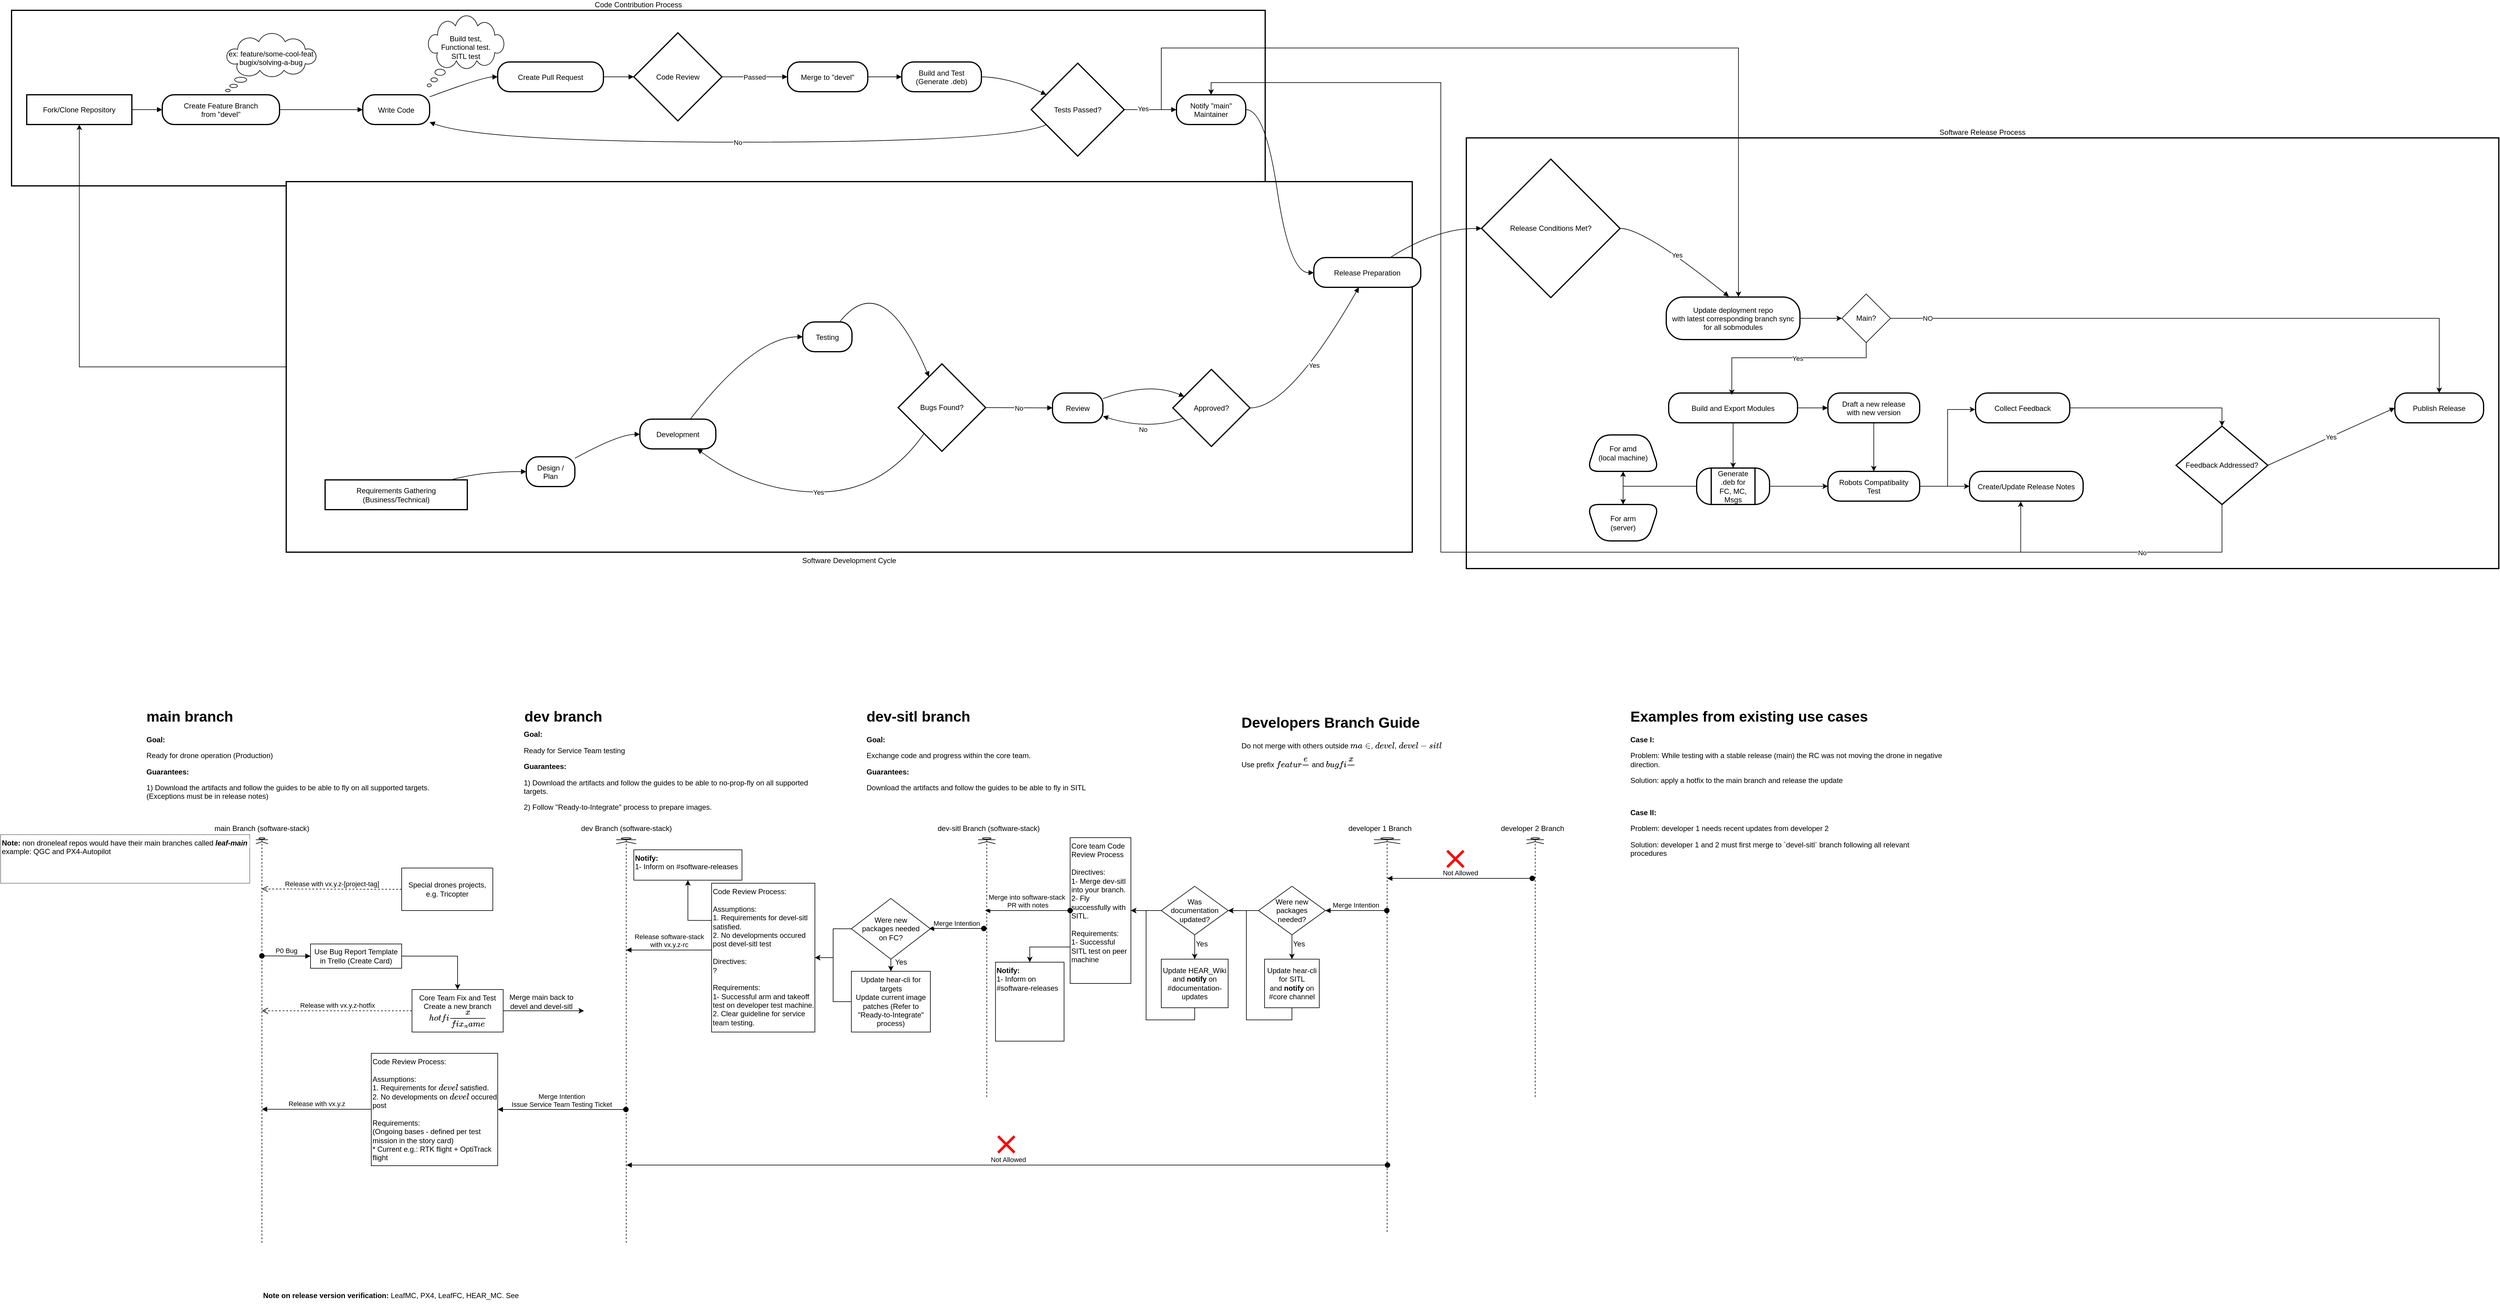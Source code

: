 <mxfile version="25.0.2">
  <diagram name="Page-1" id="acR1WmfLHcCQmbg5mVH3">
    <mxGraphModel dx="1796" dy="1705" grid="1" gridSize="10" guides="1" tooltips="1" connect="1" arrows="1" fold="1" page="1" pageScale="1" pageWidth="850" pageHeight="1100" math="0" shadow="0">
      <root>
        <mxCell id="0" />
        <mxCell id="1" parent="0" />
        <mxCell id="2" value="Software Release Process" style="whiteSpace=wrap;strokeWidth=2;labelPosition=center;verticalLabelPosition=top;align=center;verticalAlign=bottom;" parent="1" vertex="1">
          <mxGeometry x="2402" y="218" width="1699" height="709" as="geometry" />
        </mxCell>
        <mxCell id="3" value="Code Contribution Process" style="whiteSpace=wrap;strokeWidth=2;labelPosition=center;verticalLabelPosition=top;align=center;verticalAlign=bottom;" parent="1" vertex="1">
          <mxGeometry x="8" y="8" width="2063" height="289" as="geometry" />
        </mxCell>
        <mxCell id="6xC_1-eXzZIWzVH8nCW7-71" style="edgeStyle=orthogonalEdgeStyle;rounded=0;orthogonalLoop=1;jettySize=auto;html=1;" parent="1" source="4" target="13" edge="1">
          <mxGeometry relative="1" as="geometry" />
        </mxCell>
        <mxCell id="4" value="Software Development Cycle" style="whiteSpace=wrap;strokeWidth=2;labelPosition=center;verticalLabelPosition=bottom;align=center;verticalAlign=top;" parent="1" vertex="1">
          <mxGeometry x="460" y="290" width="1853" height="610" as="geometry" />
        </mxCell>
        <mxCell id="5" value="Requirements Gathering &#xa;(Business/Technical)" style="whiteSpace=wrap;strokeWidth=2;" parent="1" vertex="1">
          <mxGeometry x="524" y="781" width="234" height="49" as="geometry" />
        </mxCell>
        <mxCell id="6" value="Design /&#xa;Plan" style="rounded=1;arcSize=40;strokeWidth=2" parent="1" vertex="1">
          <mxGeometry x="855" y="743" width="80" height="49" as="geometry" />
        </mxCell>
        <mxCell id="7" value="Development" style="rounded=1;arcSize=40;strokeWidth=2" parent="1" vertex="1">
          <mxGeometry x="1042" y="681" width="125" height="49" as="geometry" />
        </mxCell>
        <mxCell id="8" value="Testing" style="rounded=1;arcSize=40;strokeWidth=2" parent="1" vertex="1">
          <mxGeometry x="1310" y="521" width="81" height="49" as="geometry" />
        </mxCell>
        <mxCell id="9" value="Bugs Found?" style="rhombus;strokeWidth=2;whiteSpace=wrap;" parent="1" vertex="1">
          <mxGeometry x="1467" y="590" width="144" height="144" as="geometry" />
        </mxCell>
        <mxCell id="10" value="Review" style="rounded=1;arcSize=40;strokeWidth=2" parent="1" vertex="1">
          <mxGeometry x="1721" y="638" width="83" height="49" as="geometry" />
        </mxCell>
        <mxCell id="11" value="Approved?" style="rhombus;strokeWidth=2;whiteSpace=wrap;" parent="1" vertex="1">
          <mxGeometry x="1919" y="599" width="127" height="127" as="geometry" />
        </mxCell>
        <mxCell id="12" value="Release Preparation" style="rounded=1;arcSize=40;strokeWidth=2" parent="1" vertex="1">
          <mxGeometry x="2151" y="415" width="176" height="49" as="geometry" />
        </mxCell>
        <mxCell id="13" value="Fork/Clone Repository" style="whiteSpace=wrap;strokeWidth=2;" parent="1" vertex="1">
          <mxGeometry x="33" y="147" width="173" height="49" as="geometry" />
        </mxCell>
        <mxCell id="14" value="Create Feature Branch&#xa;from &quot;devel&quot;" style="rounded=1;arcSize=40;strokeWidth=2" parent="1" vertex="1">
          <mxGeometry x="256" y="147" width="193" height="49" as="geometry" />
        </mxCell>
        <mxCell id="15" value="Write Code" style="rounded=1;arcSize=40;strokeWidth=2" parent="1" vertex="1">
          <mxGeometry x="586" y="147" width="110" height="49" as="geometry" />
        </mxCell>
        <mxCell id="16" value="Create Pull Request" style="rounded=1;arcSize=40;strokeWidth=2" parent="1" vertex="1">
          <mxGeometry x="808" y="93" width="174" height="49" as="geometry" />
        </mxCell>
        <mxCell id="17" value="Code Review" style="rhombus;strokeWidth=2;whiteSpace=wrap;" parent="1" vertex="1">
          <mxGeometry x="1032" y="45" width="145" height="145" as="geometry" />
        </mxCell>
        <mxCell id="18" value="Merge to &quot;devel&quot;" style="rounded=1;arcSize=40;strokeWidth=2" parent="1" vertex="1">
          <mxGeometry x="1285" y="93" width="132" height="49" as="geometry" />
        </mxCell>
        <mxCell id="19" value="Build and Test&#xa;(Generate .deb)" style="rounded=1;arcSize=40;strokeWidth=2" parent="1" vertex="1">
          <mxGeometry x="1473" y="93" width="131" height="49" as="geometry" />
        </mxCell>
        <mxCell id="20" value="Tests Passed?" style="rhombus;strokeWidth=2;whiteSpace=wrap;" parent="1" vertex="1">
          <mxGeometry x="1686" y="95" width="153" height="153" as="geometry" />
        </mxCell>
        <mxCell id="21" value="Notify &quot;main&quot;&#xa;Maintainer" style="rounded=1;arcSize=40;strokeWidth=2" parent="1" vertex="1">
          <mxGeometry x="1925" y="147" width="114" height="49" as="geometry" />
        </mxCell>
        <mxCell id="22" value="Release Conditions Met?" style="rhombus;strokeWidth=2;whiteSpace=wrap;" parent="1" vertex="1">
          <mxGeometry x="2427" y="253" width="228" height="228" as="geometry" />
        </mxCell>
        <mxCell id="6xC_1-eXzZIWzVH8nCW7-74" value="" style="edgeStyle=orthogonalEdgeStyle;rounded=0;orthogonalLoop=1;jettySize=auto;html=1;" parent="1" source="23" target="6xC_1-eXzZIWzVH8nCW7-73" edge="1">
          <mxGeometry relative="1" as="geometry" />
        </mxCell>
        <mxCell id="23" value="Build and Export Modules" style="rounded=1;arcSize=40;strokeWidth=2" parent="1" vertex="1">
          <mxGeometry x="2735" y="638" width="212" height="49" as="geometry" />
        </mxCell>
        <mxCell id="HBGhVWQaQl0VbPI2pzWm-71" style="edgeStyle=orthogonalEdgeStyle;rounded=0;orthogonalLoop=1;jettySize=auto;html=1;" parent="1" source="24" target="HBGhVWQaQl0VbPI2pzWm-70" edge="1">
          <mxGeometry relative="1" as="geometry" />
        </mxCell>
        <mxCell id="24" value="Draft a new release&#xa;with new version" style="rounded=1;arcSize=40;strokeWidth=2" parent="1" vertex="1">
          <mxGeometry x="2997" y="638" width="151" height="49" as="geometry" />
        </mxCell>
        <mxCell id="25" value="Create/Update Release Notes" style="rounded=1;arcSize=40;strokeWidth=2" parent="1" vertex="1">
          <mxGeometry x="3230" y="767" width="187" height="49" as="geometry" />
        </mxCell>
        <mxCell id="HBGhVWQaQl0VbPI2pzWm-75" style="edgeStyle=orthogonalEdgeStyle;rounded=0;orthogonalLoop=1;jettySize=auto;html=1;entryX=0.5;entryY=0;entryDx=0;entryDy=0;" parent="1" source="26" target="27" edge="1">
          <mxGeometry relative="1" as="geometry" />
        </mxCell>
        <mxCell id="26" value="Collect Feedback" style="rounded=1;arcSize=40;strokeWidth=2" parent="1" vertex="1">
          <mxGeometry x="3240" y="638" width="155" height="49" as="geometry" />
        </mxCell>
        <mxCell id="HBGhVWQaQl0VbPI2pzWm-78" style="edgeStyle=orthogonalEdgeStyle;rounded=0;orthogonalLoop=1;jettySize=auto;html=1;entryX=0.5;entryY=0;entryDx=0;entryDy=0;" parent="1" source="27" target="21" edge="1">
          <mxGeometry relative="1" as="geometry">
            <Array as="points">
              <mxPoint x="3646" y="900" />
              <mxPoint x="2360" y="900" />
              <mxPoint x="2360" y="127" />
              <mxPoint x="1982" y="127" />
            </Array>
          </mxGeometry>
        </mxCell>
        <mxCell id="27" value="Feedback Addressed?" style="rhombus;strokeWidth=2;whiteSpace=wrap;" parent="1" vertex="1">
          <mxGeometry x="3570" y="692.5" width="151" height="129" as="geometry" />
        </mxCell>
        <mxCell id="28" value="Publish Release" style="rounded=1;arcSize=40;strokeWidth=2" parent="1" vertex="1">
          <mxGeometry x="3930" y="638" width="146" height="49" as="geometry" />
        </mxCell>
        <mxCell id="29" value="" style="curved=1;startArrow=none;endArrow=block;exitX=0.89;exitY=-0.01;entryX=0;entryY=0.5;" parent="1" source="5" target="6" edge="1">
          <mxGeometry relative="1" as="geometry">
            <Array as="points">
              <mxPoint x="783" y="767" />
            </Array>
          </mxGeometry>
        </mxCell>
        <mxCell id="30" value="" style="curved=1;startArrow=none;endArrow=block;exitX=1;exitY=0.05;entryX=0;entryY=0.51;" parent="1" source="6" target="7" edge="1">
          <mxGeometry relative="1" as="geometry">
            <Array as="points">
              <mxPoint x="1007" y="706" />
            </Array>
          </mxGeometry>
        </mxCell>
        <mxCell id="31" value="" style="curved=1;startArrow=none;endArrow=block;exitX=0.66;exitY=0.01;entryX=0;entryY=0.5;" parent="1" source="7" target="8" edge="1">
          <mxGeometry relative="1" as="geometry">
            <Array as="points">
              <mxPoint x="1231" y="545" />
            </Array>
          </mxGeometry>
        </mxCell>
        <mxCell id="32" value="" style="curved=1;startArrow=none;endArrow=block;exitX=0.75;exitY=0;entryX=0.29;entryY=0;" parent="1" source="8" target="9" edge="1">
          <mxGeometry relative="1" as="geometry">
            <Array as="points">
              <mxPoint x="1442" y="431" />
            </Array>
          </mxGeometry>
        </mxCell>
        <mxCell id="33" value="Yes" style="curved=1;startArrow=none;endArrow=block;exitX=0.15;exitY=1.01;entryX=0.76;entryY=1.01;" parent="1" source="9" target="7" edge="1">
          <mxGeometry relative="1" as="geometry">
            <Array as="points">
              <mxPoint x="1442" y="801" />
              <mxPoint x="1231" y="801" />
            </Array>
          </mxGeometry>
        </mxCell>
        <mxCell id="34" value="No" style="curved=1;startArrow=none;endArrow=block;exitX=1;exitY=0.5;entryX=0;entryY=0.5;" parent="1" source="9" target="10" edge="1">
          <mxGeometry relative="1" as="geometry">
            <Array as="points" />
          </mxGeometry>
        </mxCell>
        <mxCell id="35" value="" style="curved=1;startArrow=none;endArrow=block;exitX=1;exitY=0.19;entryX=0;entryY=0.29;" parent="1" source="10" target="11" edge="1">
          <mxGeometry relative="1" as="geometry">
            <Array as="points">
              <mxPoint x="1879" y="619" />
            </Array>
          </mxGeometry>
        </mxCell>
        <mxCell id="36" value="Yes" style="curved=1;startArrow=none;endArrow=block;exitX=1;exitY=0.5;entryX=0.42;entryY=1.01;" parent="1" source="11" target="12" edge="1">
          <mxGeometry relative="1" as="geometry">
            <Array as="points">
              <mxPoint x="2111" y="663" />
            </Array>
          </mxGeometry>
        </mxCell>
        <mxCell id="37" value="No" style="curved=1;startArrow=none;endArrow=block;exitX=0;exitY=0.68;entryX=1;entryY=0.78;" parent="1" source="11" target="10" edge="1">
          <mxGeometry relative="1" as="geometry">
            <Array as="points">
              <mxPoint x="1879" y="700" />
            </Array>
          </mxGeometry>
        </mxCell>
        <mxCell id="38" value="" style="curved=1;startArrow=none;endArrow=block;exitX=1;exitY=0.5;entryX=0;entryY=0.5;" parent="1" source="13" target="14" edge="1">
          <mxGeometry relative="1" as="geometry">
            <Array as="points" />
          </mxGeometry>
        </mxCell>
        <mxCell id="39" value="" style="curved=1;startArrow=none;endArrow=block;exitX=1;exitY=0.5;entryX=0;entryY=0.5;" parent="1" source="14" target="15" edge="1">
          <mxGeometry relative="1" as="geometry">
            <Array as="points" />
          </mxGeometry>
        </mxCell>
        <mxCell id="40" value="" style="curved=1;startArrow=none;endArrow=block;exitX=1;exitY=0.07;entryX=0;entryY=0.5;" parent="1" source="15" target="16" edge="1">
          <mxGeometry relative="1" as="geometry">
            <Array as="points">
              <mxPoint x="783" y="118" />
            </Array>
          </mxGeometry>
        </mxCell>
        <mxCell id="41" value="" style="curved=1;startArrow=none;endArrow=block;exitX=1;exitY=0.5;entryX=0;entryY=0.5;" parent="1" source="16" target="17" edge="1">
          <mxGeometry relative="1" as="geometry">
            <Array as="points" />
          </mxGeometry>
        </mxCell>
        <mxCell id="42" value="Passed" style="curved=1;startArrow=none;endArrow=block;exitX=1;exitY=0.5;entryX=0;entryY=0.5;" parent="1" source="17" target="18" edge="1">
          <mxGeometry relative="1" as="geometry">
            <Array as="points" />
          </mxGeometry>
        </mxCell>
        <mxCell id="43" value="" style="curved=1;startArrow=none;endArrow=block;exitX=1;exitY=0.5;entryX=0;entryY=0.5;" parent="1" source="18" target="19" edge="1">
          <mxGeometry relative="1" as="geometry">
            <Array as="points" />
          </mxGeometry>
        </mxCell>
        <mxCell id="44" value="" style="curved=1;startArrow=none;endArrow=block;exitX=1.01;exitY=0.5;entryX=0;entryY=0.26;" parent="1" source="19" target="20" edge="1">
          <mxGeometry relative="1" as="geometry">
            <Array as="points">
              <mxPoint x="1648" y="118" />
            </Array>
          </mxGeometry>
        </mxCell>
        <mxCell id="46" value="" style="curved=1;startArrow=none;endArrow=block;exitX=1.01;exitY=0.5;entryX=0;entryY=0.51;" parent="1" source="21" target="12" edge="1">
          <mxGeometry relative="1" as="geometry">
            <Array as="points">
              <mxPoint x="2071" y="171" />
              <mxPoint x="2111" y="440" />
            </Array>
          </mxGeometry>
        </mxCell>
        <mxCell id="47" value="No" style="curved=1;startArrow=none;endArrow=block;exitX=0;exitY=0.74;entryX=1;entryY=0.92;" parent="1" source="20" target="15" edge="1">
          <mxGeometry relative="1" as="geometry">
            <Array as="points">
              <mxPoint x="1648" y="225" />
              <mxPoint x="783" y="225" />
            </Array>
          </mxGeometry>
        </mxCell>
        <mxCell id="48" value="" style="curved=1;startArrow=none;endArrow=block;exitX=0.71;exitY=0.01;entryX=0;entryY=0.5;" parent="1" source="12" target="22" edge="1">
          <mxGeometry relative="1" as="geometry">
            <Array as="points">
              <mxPoint x="2352" y="367" />
            </Array>
          </mxGeometry>
        </mxCell>
        <mxCell id="49" value="Yes" style="curved=1;startArrow=none;endArrow=block;exitX=1;exitY=0.5;entryX=0.468;entryY=-0.012;entryDx=0;entryDy=0;entryPerimeter=0;" parent="1" source="22" target="6xC_1-eXzZIWzVH8nCW7-87" edge="1">
          <mxGeometry relative="1" as="geometry">
            <Array as="points">
              <mxPoint x="2695" y="367" />
            </Array>
          </mxGeometry>
        </mxCell>
        <mxCell id="50" value="" style="curved=1;startArrow=none;endArrow=block;exitX=1;exitY=0.5;entryX=0;entryY=0.5;" parent="1" source="23" target="24" edge="1">
          <mxGeometry relative="1" as="geometry">
            <Array as="points" />
          </mxGeometry>
        </mxCell>
        <mxCell id="54" value="Yes" style="curved=1;startArrow=none;endArrow=block;exitX=1;exitY=0.5;entryX=0;entryY=0.5;" parent="1" source="27" target="28" edge="1">
          <mxGeometry relative="1" as="geometry">
            <Array as="points" />
          </mxGeometry>
        </mxCell>
        <mxCell id="6xC_1-eXzZIWzVH8nCW7-72" value="ex: feature/some-cool-feat&lt;br&gt;&lt;div&gt;bugix/solving-a-bug&lt;/div&gt;&lt;div&gt;&lt;br&gt;&lt;/div&gt;" style="whiteSpace=wrap;html=1;shape=mxgraph.basic.cloud_callout" parent="1" vertex="1">
          <mxGeometry x="360" y="46" width="150" height="96" as="geometry" />
        </mxCell>
        <mxCell id="6xC_1-eXzZIWzVH8nCW7-78" value="" style="edgeStyle=orthogonalEdgeStyle;rounded=0;orthogonalLoop=1;jettySize=auto;html=1;entryX=0.5;entryY=1;entryDx=0;entryDy=0;" parent="1" source="6xC_1-eXzZIWzVH8nCW7-73" target="6xC_1-eXzZIWzVH8nCW7-77" edge="1">
          <mxGeometry relative="1" as="geometry" />
        </mxCell>
        <mxCell id="HBGhVWQaQl0VbPI2pzWm-72" style="edgeStyle=orthogonalEdgeStyle;rounded=0;orthogonalLoop=1;jettySize=auto;html=1;" parent="1" source="6xC_1-eXzZIWzVH8nCW7-73" target="HBGhVWQaQl0VbPI2pzWm-70" edge="1">
          <mxGeometry relative="1" as="geometry" />
        </mxCell>
        <mxCell id="6xC_1-eXzZIWzVH8nCW7-73" value="Generate .deb for&lt;br&gt;FC, MC, Msgs" style="shape=process;whiteSpace=wrap;html=1;backgroundOutline=1;rounded=1;arcSize=40;strokeWidth=2;" parent="1" vertex="1">
          <mxGeometry x="2781" y="761.5" width="120" height="60" as="geometry" />
        </mxCell>
        <mxCell id="6xC_1-eXzZIWzVH8nCW7-77" value="For amd&lt;br&gt;(local machine)" style="shape=trapezoid;perimeter=trapezoidPerimeter;whiteSpace=wrap;html=1;fixedSize=1;rounded=1;arcSize=40;strokeWidth=2;" parent="1" vertex="1">
          <mxGeometry x="2600" y="707" width="120" height="60" as="geometry" />
        </mxCell>
        <mxCell id="6xC_1-eXzZIWzVH8nCW7-79" value="" style="shape=trapezoid;perimeter=trapezoidPerimeter;whiteSpace=wrap;html=1;fixedSize=1;rounded=1;arcSize=40;strokeWidth=2;rotation=-180;" parent="1" vertex="1">
          <mxGeometry x="2600" y="821.5" width="120" height="60" as="geometry" />
        </mxCell>
        <mxCell id="6xC_1-eXzZIWzVH8nCW7-83" style="edgeStyle=orthogonalEdgeStyle;rounded=0;orthogonalLoop=1;jettySize=auto;html=1;entryX=0.5;entryY=1;entryDx=0;entryDy=0;" parent="1" source="6xC_1-eXzZIWzVH8nCW7-73" target="6xC_1-eXzZIWzVH8nCW7-79" edge="1">
          <mxGeometry relative="1" as="geometry" />
        </mxCell>
        <mxCell id="6xC_1-eXzZIWzVH8nCW7-84" value="&lt;div&gt;For arm&lt;/div&gt;&lt;div&gt;(server)&lt;br&gt;&lt;/div&gt;" style="text;html=1;align=center;verticalAlign=middle;whiteSpace=wrap;rounded=0;" parent="1" vertex="1">
          <mxGeometry x="2630" y="837" width="60" height="30" as="geometry" />
        </mxCell>
        <mxCell id="HBGhVWQaQl0VbPI2pzWm-67" style="edgeStyle=orthogonalEdgeStyle;rounded=0;orthogonalLoop=1;jettySize=auto;html=1;" parent="1" source="6xC_1-eXzZIWzVH8nCW7-87" target="HBGhVWQaQl0VbPI2pzWm-63" edge="1">
          <mxGeometry relative="1" as="geometry" />
        </mxCell>
        <mxCell id="6xC_1-eXzZIWzVH8nCW7-87" value="Update deployment repo&#xa;with latest corresponding branch sync&#xa;for all sobmodules" style="rounded=1;arcSize=40;strokeWidth=2" parent="1" vertex="1">
          <mxGeometry x="2731" y="480" width="220" height="70" as="geometry" />
        </mxCell>
        <mxCell id="HBGhVWQaQl0VbPI2pzWm-61" value="Build test,&lt;br&gt;Functional test.&lt;br&gt;SITL test&lt;div&gt;&lt;br&gt;&lt;/div&gt;" style="whiteSpace=wrap;html=1;shape=mxgraph.basic.cloud_callout" parent="1" vertex="1">
          <mxGeometry x="692" y="17" width="127" height="117" as="geometry" />
        </mxCell>
        <mxCell id="HBGhVWQaQl0VbPI2pzWm-62" style="edgeStyle=orthogonalEdgeStyle;rounded=0;orthogonalLoop=1;jettySize=auto;html=1;entryX=0.54;entryY=-0.001;entryDx=0;entryDy=0;entryPerimeter=0;" parent="1" source="20" target="6xC_1-eXzZIWzVH8nCW7-87" edge="1">
          <mxGeometry relative="1" as="geometry">
            <Array as="points">
              <mxPoint x="1900" y="171" />
              <mxPoint x="1900" y="70" />
              <mxPoint x="2850" y="70" />
            </Array>
          </mxGeometry>
        </mxCell>
        <mxCell id="HBGhVWQaQl0VbPI2pzWm-80" style="edgeStyle=orthogonalEdgeStyle;rounded=0;orthogonalLoop=1;jettySize=auto;html=1;" parent="1" source="HBGhVWQaQl0VbPI2pzWm-63" target="28" edge="1">
          <mxGeometry relative="1" as="geometry" />
        </mxCell>
        <mxCell id="HBGhVWQaQl0VbPI2pzWm-81" value="NO" style="edgeLabel;html=1;align=center;verticalAlign=middle;resizable=0;points=[];" parent="HBGhVWQaQl0VbPI2pzWm-80" vertex="1" connectable="0">
          <mxGeometry x="-0.369" y="1" relative="1" as="geometry">
            <mxPoint x="-263" y="1" as="offset" />
          </mxGeometry>
        </mxCell>
        <mxCell id="HBGhVWQaQl0VbPI2pzWm-63" value="Main?" style="rhombus;whiteSpace=wrap;html=1;" parent="1" vertex="1">
          <mxGeometry x="3020" y="475" width="80" height="80" as="geometry" />
        </mxCell>
        <mxCell id="HBGhVWQaQl0VbPI2pzWm-68" style="edgeStyle=orthogonalEdgeStyle;rounded=0;orthogonalLoop=1;jettySize=auto;html=1;entryX=0.49;entryY=0.064;entryDx=0;entryDy=0;entryPerimeter=0;" parent="1" source="HBGhVWQaQl0VbPI2pzWm-63" target="23" edge="1">
          <mxGeometry relative="1" as="geometry">
            <Array as="points">
              <mxPoint x="3060" y="580" />
              <mxPoint x="2839" y="580" />
            </Array>
          </mxGeometry>
        </mxCell>
        <mxCell id="HBGhVWQaQl0VbPI2pzWm-69" value="Yes" style="edgeLabel;html=1;align=center;verticalAlign=middle;resizable=0;points=[];" parent="HBGhVWQaQl0VbPI2pzWm-68" vertex="1" connectable="0">
          <mxGeometry x="-0.1" y="1" relative="1" as="geometry">
            <mxPoint as="offset" />
          </mxGeometry>
        </mxCell>
        <mxCell id="HBGhVWQaQl0VbPI2pzWm-74" style="edgeStyle=orthogonalEdgeStyle;rounded=0;orthogonalLoop=1;jettySize=auto;html=1;" parent="1" source="HBGhVWQaQl0VbPI2pzWm-70" target="25" edge="1">
          <mxGeometry relative="1" as="geometry" />
        </mxCell>
        <mxCell id="HBGhVWQaQl0VbPI2pzWm-70" value="Robots Compatibality&#xa;Test" style="rounded=1;arcSize=40;strokeWidth=2" parent="1" vertex="1">
          <mxGeometry x="2997" y="767" width="151" height="49" as="geometry" />
        </mxCell>
        <mxCell id="HBGhVWQaQl0VbPI2pzWm-73" style="edgeStyle=orthogonalEdgeStyle;rounded=0;orthogonalLoop=1;jettySize=auto;html=1;entryX=-0.004;entryY=0.553;entryDx=0;entryDy=0;entryPerimeter=0;" parent="1" source="HBGhVWQaQl0VbPI2pzWm-70" target="26" edge="1">
          <mxGeometry relative="1" as="geometry" />
        </mxCell>
        <mxCell id="HBGhVWQaQl0VbPI2pzWm-76" style="edgeStyle=orthogonalEdgeStyle;rounded=0;orthogonalLoop=1;jettySize=auto;html=1;entryX=0.451;entryY=1.01;entryDx=0;entryDy=0;entryPerimeter=0;" parent="1" source="27" target="25" edge="1">
          <mxGeometry relative="1" as="geometry">
            <Array as="points">
              <mxPoint x="3646" y="900" />
              <mxPoint x="3314" y="900" />
            </Array>
          </mxGeometry>
        </mxCell>
        <mxCell id="HBGhVWQaQl0VbPI2pzWm-77" value="No" style="edgeLabel;html=1;align=center;verticalAlign=middle;resizable=0;points=[];" parent="HBGhVWQaQl0VbPI2pzWm-76" vertex="1" connectable="0">
          <mxGeometry x="-0.146" y="1" relative="1" as="geometry">
            <mxPoint as="offset" />
          </mxGeometry>
        </mxCell>
        <mxCell id="45" value="Yes" style="curved=1;startArrow=none;endArrow=block;exitX=1;exitY=0.5;entryX=0;entryY=0.5;entryDx=0;entryDy=0;" parent="1" target="21" edge="1">
          <mxGeometry x="-0.233" y="1" relative="1" as="geometry">
            <Array as="points" />
            <mxPoint x="1837" y="171.5" as="sourcePoint" />
            <mxPoint x="1923" y="171.5" as="targetPoint" />
            <mxPoint y="-1" as="offset" />
          </mxGeometry>
        </mxCell>
        <mxCell id="6dfiyO4DCfQlSEujeqz_-54" value="" style="shape=umlLifeline;perimeter=lifelinePerimeter;whiteSpace=wrap;html=1;container=1;dropTarget=0;collapsible=0;recursiveResize=0;outlineConnect=0;portConstraint=eastwest;newEdgeStyle={&quot;curved&quot;:0,&quot;rounded&quot;:0};participant=umlActor;size=10;" parent="1" vertex="1">
          <mxGeometry x="410" y="1370" width="20" height="670" as="geometry" />
        </mxCell>
        <mxCell id="6dfiyO4DCfQlSEujeqz_-57" value="P0 Bug" style="html=1;verticalAlign=bottom;startArrow=oval;startFill=1;endArrow=block;startSize=8;curved=0;rounded=0;" parent="1" edge="1">
          <mxGeometry width="60" relative="1" as="geometry">
            <mxPoint x="420" y="1564.62" as="sourcePoint" />
            <mxPoint x="500" y="1565" as="targetPoint" />
          </mxGeometry>
        </mxCell>
        <mxCell id="6dfiyO4DCfQlSEujeqz_-60" style="edgeStyle=orthogonalEdgeStyle;rounded=0;orthogonalLoop=1;jettySize=auto;html=1;exitX=1;exitY=0.5;exitDx=0;exitDy=0;entryX=0.5;entryY=0;entryDx=0;entryDy=0;" parent="1" source="6dfiyO4DCfQlSEujeqz_-58" target="6dfiyO4DCfQlSEujeqz_-59" edge="1">
          <mxGeometry relative="1" as="geometry" />
        </mxCell>
        <mxCell id="6dfiyO4DCfQlSEujeqz_-58" value="Use Bug Report Template in Trello (Create Card)" style="rounded=0;whiteSpace=wrap;html=1;" parent="1" vertex="1">
          <mxGeometry x="500" y="1545" width="150" height="40" as="geometry" />
        </mxCell>
        <mxCell id="od1tJyb02S_DrZiKHdWB-63" style="edgeStyle=orthogonalEdgeStyle;rounded=0;orthogonalLoop=1;jettySize=auto;html=1;exitX=1;exitY=0.5;exitDx=0;exitDy=0;" parent="1" source="6dfiyO4DCfQlSEujeqz_-59" edge="1">
          <mxGeometry relative="1" as="geometry">
            <mxPoint x="950" y="1655" as="targetPoint" />
          </mxGeometry>
        </mxCell>
        <mxCell id="6dfiyO4DCfQlSEujeqz_-59" value="Core Team Fix and Test&lt;br&gt;Create a new branch&lt;br&gt;`hotfix/[fix_name]`" style="rounded=0;whiteSpace=wrap;html=1;" parent="1" vertex="1">
          <mxGeometry x="667" y="1620" width="150" height="70" as="geometry" />
        </mxCell>
        <mxCell id="6dfiyO4DCfQlSEujeqz_-62" value="Release with vx.y.z-hotfix" style="html=1;verticalAlign=bottom;endArrow=open;dashed=1;endSize=8;curved=0;rounded=0;exitX=0;exitY=0.5;exitDx=0;exitDy=0;" parent="1" source="6dfiyO4DCfQlSEujeqz_-59" edge="1">
          <mxGeometry relative="1" as="geometry">
            <mxPoint x="650" y="1655" as="sourcePoint" />
            <mxPoint x="420" y="1655" as="targetPoint" />
          </mxGeometry>
        </mxCell>
        <mxCell id="6dfiyO4DCfQlSEujeqz_-63" value="main Branch (software-stack)" style="text;html=1;align=center;verticalAlign=middle;whiteSpace=wrap;rounded=0;" parent="1" vertex="1">
          <mxGeometry x="330" y="1340" width="180" height="30" as="geometry" />
        </mxCell>
        <mxCell id="6dfiyO4DCfQlSEujeqz_-64" value="dev Branch (software-stack)" style="text;html=1;align=center;verticalAlign=middle;whiteSpace=wrap;rounded=0;" parent="1" vertex="1">
          <mxGeometry x="940" y="1340" width="160" height="30" as="geometry" />
        </mxCell>
        <mxCell id="6dfiyO4DCfQlSEujeqz_-65" value="" style="shape=umlLifeline;perimeter=lifelinePerimeter;whiteSpace=wrap;html=1;container=1;dropTarget=0;collapsible=0;recursiveResize=0;outlineConnect=0;portConstraint=eastwest;newEdgeStyle={&quot;curved&quot;:0,&quot;rounded&quot;:0};participant=umlActor;size=10;" parent="1" vertex="1">
          <mxGeometry x="1003" y="1370" width="33" height="670" as="geometry" />
        </mxCell>
        <mxCell id="6dfiyO4DCfQlSEujeqz_-67" value="dev-sitl Branch (software-stack)" style="text;html=1;align=center;verticalAlign=middle;whiteSpace=wrap;rounded=0;" parent="1" vertex="1">
          <mxGeometry x="1530" y="1340" width="172" height="30" as="geometry" />
        </mxCell>
        <mxCell id="6dfiyO4DCfQlSEujeqz_-68" value="" style="shape=umlLifeline;perimeter=lifelinePerimeter;whiteSpace=wrap;html=1;container=1;dropTarget=0;collapsible=0;recursiveResize=0;outlineConnect=0;portConstraint=eastwest;newEdgeStyle={&quot;curved&quot;:0,&quot;rounded&quot;:0};participant=umlActor;size=10;" parent="1" vertex="1">
          <mxGeometry x="1598.5" y="1370" width="28.67" height="430" as="geometry" />
        </mxCell>
        <mxCell id="6dfiyO4DCfQlSEujeqz_-70" value="developer 1 Branch" style="text;html=1;align=center;verticalAlign=middle;whiteSpace=wrap;rounded=0;" parent="1" vertex="1">
          <mxGeometry x="2190" y="1340" width="140" height="30" as="geometry" />
        </mxCell>
        <mxCell id="6dfiyO4DCfQlSEujeqz_-71" value="developer 2 Branch" style="text;html=1;align=center;verticalAlign=middle;whiteSpace=wrap;rounded=0;" parent="1" vertex="1">
          <mxGeometry x="2441" y="1340" width="140" height="30" as="geometry" />
        </mxCell>
        <mxCell id="6dfiyO4DCfQlSEujeqz_-72" value="&lt;h1 style=&quot;margin-top: 0px;&quot;&gt;Developers Branch Guide&lt;/h1&gt;&lt;p&gt;Do not merge with others outside `main`, `devel`, `devel-sitl`&lt;/p&gt;&lt;p&gt;Use prefix `feature/` and `bugfix/`&lt;/p&gt;&lt;p&gt;&lt;br&gt;&lt;/p&gt;" style="text;html=1;whiteSpace=wrap;overflow=hidden;rounded=0;" parent="1" vertex="1">
          <mxGeometry x="2030" y="1160" width="360" height="140" as="geometry" />
        </mxCell>
        <mxCell id="6dfiyO4DCfQlSEujeqz_-73" value="" style="shape=umlLifeline;perimeter=lifelinePerimeter;whiteSpace=wrap;html=1;container=1;dropTarget=0;collapsible=0;recursiveResize=0;outlineConnect=0;portConstraint=eastwest;newEdgeStyle={&quot;curved&quot;:0,&quot;rounded&quot;:0};participant=umlActor;size=10;" parent="1" vertex="1">
          <mxGeometry x="2250" y="1370" width="43.34" height="650" as="geometry" />
        </mxCell>
        <mxCell id="6dfiyO4DCfQlSEujeqz_-74" value="" style="shape=umlLifeline;perimeter=lifelinePerimeter;whiteSpace=wrap;html=1;container=1;dropTarget=0;collapsible=0;recursiveResize=0;outlineConnect=0;portConstraint=eastwest;newEdgeStyle={&quot;curved&quot;:0,&quot;rounded&quot;:0};participant=umlActor;size=10;" parent="1" vertex="1">
          <mxGeometry x="2501" y="1370" width="28.67" height="430" as="geometry" />
        </mxCell>
        <mxCell id="6dfiyO4DCfQlSEujeqz_-75" value="Not Allowed" style="html=1;verticalAlign=bottom;startArrow=oval;startFill=1;endArrow=block;startSize=8;curved=0;rounded=0;" parent="1" target="6dfiyO4DCfQlSEujeqz_-73" edge="1">
          <mxGeometry x="-0.003" width="60" relative="1" as="geometry">
            <mxPoint x="2510.5" y="1437" as="sourcePoint" />
            <mxPoint x="2270" y="1437" as="targetPoint" />
            <mxPoint as="offset" />
          </mxGeometry>
        </mxCell>
        <mxCell id="6dfiyO4DCfQlSEujeqz_-76" value="" style="shape=mxgraph.mockup.markup.redX;fillColor=#ff0000;html=1;shadow=0;whiteSpace=wrap;strokeColor=none;" parent="1" vertex="1">
          <mxGeometry x="2369" y="1390" width="30" height="30" as="geometry" />
        </mxCell>
        <mxCell id="6dfiyO4DCfQlSEujeqz_-78" value="Merge Intention" style="html=1;verticalAlign=bottom;startArrow=oval;startFill=1;endArrow=block;startSize=8;curved=0;rounded=0;entryX=1;entryY=0.5;entryDx=0;entryDy=0;" parent="1" source="6dfiyO4DCfQlSEujeqz_-73" target="6dfiyO4DCfQlSEujeqz_-79" edge="1">
          <mxGeometry x="0.005" width="60" relative="1" as="geometry">
            <mxPoint x="2260.33" y="1490" as="sourcePoint" />
            <mxPoint x="2150" y="1490" as="targetPoint" />
            <mxPoint as="offset" />
          </mxGeometry>
        </mxCell>
        <mxCell id="6dfiyO4DCfQlSEujeqz_-90" style="edgeStyle=orthogonalEdgeStyle;rounded=0;orthogonalLoop=1;jettySize=auto;html=1;exitX=0;exitY=0.5;exitDx=0;exitDy=0;" parent="1" source="6dfiyO4DCfQlSEujeqz_-79" edge="1">
          <mxGeometry relative="1" as="geometry">
            <mxPoint x="2010" y="1490.273" as="targetPoint" />
          </mxGeometry>
        </mxCell>
        <mxCell id="6dfiyO4DCfQlSEujeqz_-79" value="Were new packages needed?" style="rhombus;whiteSpace=wrap;html=1;spacingLeft=12;spacingRight=12;" parent="1" vertex="1">
          <mxGeometry x="2060" y="1450" width="110" height="80" as="geometry" />
        </mxCell>
        <mxCell id="6dfiyO4DCfQlSEujeqz_-80" value="" style="endArrow=classic;html=1;rounded=0;exitX=0.5;exitY=1;exitDx=0;exitDy=0;entryX=0.5;entryY=0;entryDx=0;entryDy=0;" parent="1" source="6dfiyO4DCfQlSEujeqz_-79" target="6dfiyO4DCfQlSEujeqz_-82" edge="1">
          <mxGeometry width="50" height="50" relative="1" as="geometry">
            <mxPoint x="1980" y="1610" as="sourcePoint" />
            <mxPoint x="2095" y="1570" as="targetPoint" />
          </mxGeometry>
        </mxCell>
        <mxCell id="6dfiyO4DCfQlSEujeqz_-81" value="Yes" style="text;html=1;align=left;verticalAlign=middle;whiteSpace=wrap;rounded=0;" parent="1" vertex="1">
          <mxGeometry x="2115" y="1530" width="60" height="30" as="geometry" />
        </mxCell>
        <mxCell id="6dfiyO4DCfQlSEujeqz_-89" style="edgeStyle=orthogonalEdgeStyle;rounded=0;orthogonalLoop=1;jettySize=auto;html=1;exitX=0.5;exitY=1;exitDx=0;exitDy=0;entryX=1;entryY=0.5;entryDx=0;entryDy=0;" parent="1" source="6dfiyO4DCfQlSEujeqz_-82" target="6dfiyO4DCfQlSEujeqz_-85" edge="1">
          <mxGeometry relative="1" as="geometry" />
        </mxCell>
        <mxCell id="6dfiyO4DCfQlSEujeqz_-82" value="Update hear-cli for SITL&lt;div&gt;and &lt;b&gt;notify&lt;/b&gt; on #core channel&lt;/div&gt;" style="rounded=0;whiteSpace=wrap;html=1;" parent="1" vertex="1">
          <mxGeometry x="2070" y="1570" width="90" height="80" as="geometry" />
        </mxCell>
        <mxCell id="od1tJyb02S_DrZiKHdWB-57" style="edgeStyle=orthogonalEdgeStyle;rounded=0;orthogonalLoop=1;jettySize=auto;html=1;exitX=0;exitY=0.75;exitDx=0;exitDy=0;entryX=0.5;entryY=0;entryDx=0;entryDy=0;" parent="1" source="6dfiyO4DCfQlSEujeqz_-83" target="od1tJyb02S_DrZiKHdWB-56" edge="1">
          <mxGeometry relative="1" as="geometry" />
        </mxCell>
        <mxCell id="6dfiyO4DCfQlSEujeqz_-83" value="Core team Code Review Process&lt;div&gt;&lt;br&gt;&lt;/div&gt;&lt;div&gt;Directives:&lt;/div&gt;&lt;div&gt;1- Merge dev-sitl into your branch.&lt;/div&gt;&lt;div&gt;2- Fly successfully with SITL.&amp;nbsp;&lt;/div&gt;&lt;div&gt;&lt;br&gt;&lt;/div&gt;&lt;div&gt;Requirements:&lt;/div&gt;&lt;div&gt;1- Successful SITL test on peer machine&lt;/div&gt;" style="rounded=0;whiteSpace=wrap;html=1;align=left;verticalAlign=top;" parent="1" vertex="1">
          <mxGeometry x="1750" y="1370" width="100" height="240" as="geometry" />
        </mxCell>
        <mxCell id="6dfiyO4DCfQlSEujeqz_-84" value="Merge into software-stack&amp;nbsp;&lt;div&gt;PR with notes&lt;/div&gt;" style="html=1;verticalAlign=bottom;startArrow=oval;startFill=1;endArrow=block;startSize=8;curved=0;rounded=0;exitX=0;exitY=0.5;exitDx=0;exitDy=0;" parent="1" source="6dfiyO4DCfQlSEujeqz_-83" edge="1">
          <mxGeometry x="0.005" width="60" relative="1" as="geometry">
            <mxPoint x="1720.33" y="1489.55" as="sourcePoint" />
            <mxPoint x="1610" y="1490" as="targetPoint" />
            <mxPoint as="offset" />
          </mxGeometry>
        </mxCell>
        <mxCell id="6dfiyO4DCfQlSEujeqz_-91" style="edgeStyle=orthogonalEdgeStyle;rounded=0;orthogonalLoop=1;jettySize=auto;html=1;exitX=0;exitY=0.5;exitDx=0;exitDy=0;entryX=1;entryY=0.5;entryDx=0;entryDy=0;" parent="1" source="6dfiyO4DCfQlSEujeqz_-85" target="6dfiyO4DCfQlSEujeqz_-83" edge="1">
          <mxGeometry relative="1" as="geometry" />
        </mxCell>
        <mxCell id="6dfiyO4DCfQlSEujeqz_-85" value="Was documentation updated?" style="rhombus;whiteSpace=wrap;html=1;spacingLeft=12;spacingRight=12;" parent="1" vertex="1">
          <mxGeometry x="1900" y="1450" width="110" height="80" as="geometry" />
        </mxCell>
        <mxCell id="6dfiyO4DCfQlSEujeqz_-86" value="" style="endArrow=classic;html=1;rounded=0;exitX=0.5;exitY=1;exitDx=0;exitDy=0;" parent="1" source="6dfiyO4DCfQlSEujeqz_-85" edge="1">
          <mxGeometry width="50" height="50" relative="1" as="geometry">
            <mxPoint x="1840" y="1610" as="sourcePoint" />
            <mxPoint x="1955" y="1570" as="targetPoint" />
          </mxGeometry>
        </mxCell>
        <mxCell id="6dfiyO4DCfQlSEujeqz_-87" value="Yes" style="text;html=1;align=left;verticalAlign=middle;whiteSpace=wrap;rounded=0;" parent="1" vertex="1">
          <mxGeometry x="1955" y="1530" width="60" height="30" as="geometry" />
        </mxCell>
        <mxCell id="6dfiyO4DCfQlSEujeqz_-92" style="edgeStyle=orthogonalEdgeStyle;rounded=0;orthogonalLoop=1;jettySize=auto;html=1;exitX=0.5;exitY=1;exitDx=0;exitDy=0;entryX=1;entryY=0.5;entryDx=0;entryDy=0;" parent="1" source="6dfiyO4DCfQlSEujeqz_-88" target="6dfiyO4DCfQlSEujeqz_-83" edge="1">
          <mxGeometry relative="1" as="geometry" />
        </mxCell>
        <mxCell id="6dfiyO4DCfQlSEujeqz_-88" value="Update HEAR_Wiki and &lt;b&gt;notify&lt;/b&gt; on #documentation-updates" style="rounded=0;whiteSpace=wrap;html=1;" parent="1" vertex="1">
          <mxGeometry x="1900" y="1570" width="110" height="80" as="geometry" />
        </mxCell>
        <mxCell id="6dfiyO4DCfQlSEujeqz_-93" value="Merge Intention" style="html=1;verticalAlign=bottom;startArrow=oval;startFill=1;endArrow=block;startSize=8;curved=0;rounded=0;entryX=1;entryY=0.5;entryDx=0;entryDy=0;" parent="1" edge="1">
          <mxGeometry x="0.005" width="60" relative="1" as="geometry">
            <mxPoint x="1608" y="1519.55" as="sourcePoint" />
            <mxPoint x="1517.67" y="1519.55" as="targetPoint" />
            <mxPoint as="offset" />
          </mxGeometry>
        </mxCell>
        <mxCell id="6dfiyO4DCfQlSEujeqz_-96" style="edgeStyle=orthogonalEdgeStyle;rounded=0;orthogonalLoop=1;jettySize=auto;html=1;exitX=0.5;exitY=1;exitDx=0;exitDy=0;entryX=0.5;entryY=0;entryDx=0;entryDy=0;" parent="1" source="6dfiyO4DCfQlSEujeqz_-94" target="6dfiyO4DCfQlSEujeqz_-95" edge="1">
          <mxGeometry relative="1" as="geometry" />
        </mxCell>
        <mxCell id="6dfiyO4DCfQlSEujeqz_-101" style="edgeStyle=orthogonalEdgeStyle;rounded=0;orthogonalLoop=1;jettySize=auto;html=1;exitX=0;exitY=0.5;exitDx=0;exitDy=0;entryX=1;entryY=0.5;entryDx=0;entryDy=0;" parent="1" source="6dfiyO4DCfQlSEujeqz_-94" target="6dfiyO4DCfQlSEujeqz_-104" edge="1">
          <mxGeometry relative="1" as="geometry">
            <mxPoint x="1330" y="1520" as="targetPoint" />
          </mxGeometry>
        </mxCell>
        <mxCell id="6dfiyO4DCfQlSEujeqz_-94" value="Were new packages needed on FC?" style="rhombus;whiteSpace=wrap;html=1;spacingLeft=12;spacingRight=12;" parent="1" vertex="1">
          <mxGeometry x="1390" y="1470" width="130" height="100" as="geometry" />
        </mxCell>
        <mxCell id="6dfiyO4DCfQlSEujeqz_-100" style="edgeStyle=orthogonalEdgeStyle;rounded=0;orthogonalLoop=1;jettySize=auto;html=1;exitX=0;exitY=0.5;exitDx=0;exitDy=0;entryX=1;entryY=0.5;entryDx=0;entryDy=0;" parent="1" source="6dfiyO4DCfQlSEujeqz_-95" target="6dfiyO4DCfQlSEujeqz_-104" edge="1">
          <mxGeometry relative="1" as="geometry">
            <mxPoint x="1330" y="1520" as="targetPoint" />
          </mxGeometry>
        </mxCell>
        <mxCell id="6dfiyO4DCfQlSEujeqz_-95" value="Update hear-cli for targets&lt;div&gt;Update current image patches (Refer to &quot;Ready-to-Integrate&quot; process)&lt;/div&gt;" style="rounded=0;whiteSpace=wrap;html=1;" parent="1" vertex="1">
          <mxGeometry x="1390" y="1590" width="130" height="100" as="geometry" />
        </mxCell>
        <mxCell id="6dfiyO4DCfQlSEujeqz_-102" value="Yes" style="text;html=1;align=left;verticalAlign=middle;whiteSpace=wrap;rounded=0;" parent="1" vertex="1">
          <mxGeometry x="1460" y="1560" width="60" height="30" as="geometry" />
        </mxCell>
        <mxCell id="od1tJyb02S_DrZiKHdWB-59" style="edgeStyle=orthogonalEdgeStyle;rounded=0;orthogonalLoop=1;jettySize=auto;html=1;exitX=0;exitY=0.25;exitDx=0;exitDy=0;entryX=0.5;entryY=1;entryDx=0;entryDy=0;" parent="1" source="6dfiyO4DCfQlSEujeqz_-104" target="od1tJyb02S_DrZiKHdWB-58" edge="1">
          <mxGeometry relative="1" as="geometry" />
        </mxCell>
        <mxCell id="6dfiyO4DCfQlSEujeqz_-104" value="Code Review Process:&lt;div&gt;&lt;br&gt;Assumptions:&lt;/div&gt;&lt;div&gt;1. Requirements for devel-sitl satisfied.&lt;/div&gt;&lt;div&gt;2. No developments occured post devel-sitl test&lt;br&gt;&lt;br&gt;Directives:&lt;/div&gt;&lt;div&gt;?&lt;br&gt;&lt;br&gt;&lt;/div&gt;&lt;div&gt;Requirements:&lt;/div&gt;&lt;div&gt;1- Successful arm and takeoff test on developer test machine.&lt;/div&gt;&lt;div&gt;2. Clear guideline for service team testing.&lt;br&gt;&lt;/div&gt;" style="rounded=0;whiteSpace=wrap;html=1;align=left;verticalAlign=top;" parent="1" vertex="1">
          <mxGeometry x="1160" y="1445" width="170" height="245" as="geometry" />
        </mxCell>
        <mxCell id="6dfiyO4DCfQlSEujeqz_-106" value="&lt;h1 style=&quot;margin-top: 0px;&quot;&gt;&lt;span style=&quot;background-color: initial;&quot;&gt;dev-sitl branch&lt;/span&gt;&lt;/h1&gt;&lt;p&gt;&lt;span style=&quot;background-color: initial;&quot;&gt;&lt;b&gt;Goal:&lt;/b&gt;&lt;/span&gt;&lt;/p&gt;&lt;p style=&quot;margin-top: 0px;&quot;&gt;&lt;span style=&quot;font-size: 12px; font-weight: 400;&quot;&gt;Exchange code and progress within the core team.&lt;/span&gt;&lt;/p&gt;&lt;p&gt;&lt;span style=&quot;background-color: initial;&quot;&gt;&lt;b&gt;Guarantees:&lt;/b&gt;&lt;/span&gt;&lt;/p&gt;&lt;div&gt;&lt;span style=&quot;background-color: initial;&quot;&gt;Download the artifacts and follow the guides to be able to fly in SITL&lt;/span&gt;&lt;br&gt;&lt;/div&gt;" style="text;html=1;whiteSpace=wrap;overflow=hidden;rounded=0;" parent="1" vertex="1">
          <mxGeometry x="1412.83" y="1150" width="400" height="180" as="geometry" />
        </mxCell>
        <mxCell id="6dfiyO4DCfQlSEujeqz_-107" value="&lt;h1 style=&quot;margin-top: 0px;&quot;&gt;&lt;span style=&quot;background-color: initial;&quot;&gt;dev branch&lt;/span&gt;&lt;/h1&gt;&lt;div&gt;&lt;h1 style=&quot;margin-top: 0px;&quot;&gt;&lt;br&gt;&lt;/h1&gt;&lt;/div&gt;" style="text;html=1;whiteSpace=wrap;overflow=hidden;rounded=0;" parent="1" vertex="1">
          <mxGeometry x="850" y="1150" width="530" height="40" as="geometry" />
        </mxCell>
        <mxCell id="6dfiyO4DCfQlSEujeqz_-108" value="&lt;h1 style=&quot;margin-top: 0px;&quot;&gt;&lt;span style=&quot;background-color: initial;&quot;&gt;main branch&lt;/span&gt;&lt;/h1&gt;&lt;h1 style=&quot;margin-top: 0px;&quot;&gt;&lt;p style=&quot;font-size: 12px; font-weight: 400;&quot;&gt;&lt;span style=&quot;background-color: initial;&quot;&gt;&lt;b&gt;Goal:&lt;/b&gt;&lt;/span&gt;&lt;/p&gt;&lt;p style=&quot;font-size: 12px; font-weight: 400;&quot;&gt;&lt;span style=&quot;background-color: initial;&quot;&gt;Ready for drone operation (Production)&lt;/span&gt;&lt;/p&gt;&lt;p style=&quot;font-size: 12px; font-weight: 400;&quot;&gt;&lt;span style=&quot;background-color: initial;&quot;&gt;&lt;b&gt;Guarantees:&lt;/b&gt;&lt;/span&gt;&lt;/p&gt;&lt;p style=&quot;font-size: 12px; font-weight: 400;&quot;&gt;&lt;span style=&quot;background-color: initial;&quot;&gt;1) Download the artifacts and follow the guides to be able to fly on all supported targets. (Exceptions must be in release notes)&lt;/span&gt;&lt;/p&gt;&lt;/h1&gt;" style="text;html=1;whiteSpace=wrap;overflow=hidden;rounded=0;" parent="1" vertex="1">
          <mxGeometry x="228" y="1150" width="530" height="190" as="geometry" />
        </mxCell>
        <mxCell id="6dfiyO4DCfQlSEujeqz_-109" value="Special drones projects, e.g. Tricopter" style="rounded=0;whiteSpace=wrap;html=1;" parent="1" vertex="1">
          <mxGeometry x="650" y="1420" width="150" height="70" as="geometry" />
        </mxCell>
        <mxCell id="6dfiyO4DCfQlSEujeqz_-110" value="Release with vx.y.z-[project-tag]" style="html=1;verticalAlign=bottom;endArrow=open;dashed=1;endSize=8;curved=0;rounded=0;exitX=0;exitY=0.5;exitDx=0;exitDy=0;" parent="1" source="6dfiyO4DCfQlSEujeqz_-109" edge="1">
          <mxGeometry relative="1" as="geometry">
            <mxPoint x="650" y="1455" as="sourcePoint" />
            <mxPoint x="420" y="1454.41" as="targetPoint" />
          </mxGeometry>
        </mxCell>
        <mxCell id="6dfiyO4DCfQlSEujeqz_-111" value="&lt;div style=&quot;text-align: left;&quot;&gt;&lt;p style=&quot;text-align: left;&quot;&gt;&lt;span style=&quot;font-size: 12px; background-color: initial;&quot;&gt;&lt;b&gt;Goal:&lt;/b&gt;&lt;/span&gt;&lt;/p&gt;&lt;p style=&quot;text-align: left;&quot;&gt;&lt;span style=&quot;font-size: 12px; background-color: initial;&quot;&gt;Ready for Service Team testing&lt;/span&gt;&lt;/p&gt;&lt;p style=&quot;text-align: left;&quot;&gt;&lt;span style=&quot;font-size: 12px; background-color: initial;&quot;&gt;&lt;b&gt;Guarantees:&lt;/b&gt;&lt;/span&gt;&lt;/p&gt;&lt;p style=&quot;text-align: left;&quot;&gt;&lt;span style=&quot;font-size: 12px; font-weight: 400; background-color: initial;&quot;&gt;1) Download the artifacts and follow the guides to be able to no-prop-fly on all supported targets.&lt;/span&gt;&lt;/p&gt;&lt;p style=&quot;text-align: left;&quot;&gt;2) Follow &quot;Ready-to-Integrate&quot; process to prepare images.&lt;/p&gt;&lt;/div&gt;" style="text;html=1;align=center;verticalAlign=middle;whiteSpace=wrap;rounded=0;" parent="1" vertex="1">
          <mxGeometry x="849.5" y="1190" width="510" height="140" as="geometry" />
        </mxCell>
        <mxCell id="6dfiyO4DCfQlSEujeqz_-120" value="Release software-stack&lt;br&gt;with vx.y.z-rc" style="html=1;verticalAlign=bottom;endArrow=block;curved=0;rounded=0;" parent="1" target="6dfiyO4DCfQlSEujeqz_-65" edge="1">
          <mxGeometry relative="1" as="geometry">
            <mxPoint x="1160" y="1555" as="sourcePoint" />
            <mxPoint x="1029.49" y="1555.0" as="targetPoint" />
          </mxGeometry>
        </mxCell>
        <mxCell id="6dfiyO4DCfQlSEujeqz_-138" value="Merge Intention&lt;div&gt;Issue Service Team Testing Ticket&lt;/div&gt;" style="html=1;verticalAlign=bottom;startArrow=oval;startFill=1;endArrow=block;startSize=8;curved=0;rounded=0;entryX=1;entryY=0.5;entryDx=0;entryDy=0;" parent="1" target="6dfiyO4DCfQlSEujeqz_-141" edge="1">
          <mxGeometry x="0.005" width="60" relative="1" as="geometry">
            <mxPoint x="1019" y="1817.5" as="sourcePoint" />
            <mxPoint x="870" y="1830" as="targetPoint" />
            <mxPoint as="offset" />
          </mxGeometry>
        </mxCell>
        <mxCell id="6dfiyO4DCfQlSEujeqz_-139" value="Not Allowed" style="html=1;verticalAlign=bottom;startArrow=oval;startFill=1;endArrow=block;startSize=8;curved=0;rounded=0;" parent="1" edge="1">
          <mxGeometry x="-0.003" width="60" relative="1" as="geometry">
            <mxPoint x="2272.32" y="1909" as="sourcePoint" />
            <mxPoint x="1020.002" y="1909.0" as="targetPoint" />
            <mxPoint as="offset" />
          </mxGeometry>
        </mxCell>
        <mxCell id="6dfiyO4DCfQlSEujeqz_-140" value="" style="shape=mxgraph.mockup.markup.redX;fillColor=#ff0000;html=1;shadow=0;whiteSpace=wrap;strokeColor=none;" parent="1" vertex="1">
          <mxGeometry x="1630" y="1860" width="30" height="30" as="geometry" />
        </mxCell>
        <mxCell id="6dfiyO4DCfQlSEujeqz_-141" value="Code Review Process:&lt;div&gt;&lt;br&gt;Assumptions:&lt;/div&gt;&lt;div&gt;1. Requirements for `devel` satisfied.&lt;/div&gt;&lt;div&gt;2. No developments on `devel` occured post&amp;nbsp;&lt;br&gt;&lt;br&gt;&lt;/div&gt;&lt;div&gt;Requirements:&lt;/div&gt;&lt;div&gt;(Ongoing bases - defined per test mission in the story card)&lt;/div&gt;&lt;div&gt;* Current e.g.: RTK flight + OptiTrack flight&lt;/div&gt;" style="rounded=0;whiteSpace=wrap;html=1;align=left;verticalAlign=top;" parent="1" vertex="1">
          <mxGeometry x="600" y="1725" width="208" height="185" as="geometry" />
        </mxCell>
        <mxCell id="od1tJyb02S_DrZiKHdWB-55" value="&lt;h1 style=&quot;margin-top: 0px;&quot;&gt;Examples from existing use cases&lt;/h1&gt;&lt;p&gt;&lt;b&gt;Case I:&amp;nbsp;&lt;/b&gt;&lt;/p&gt;&lt;p&gt;Problem: While testing with a stable release (main) the RC was not moving the drone in negative direction.&amp;nbsp;&lt;/p&gt;&lt;p&gt;Solution: apply a hotfix to the main branch and release the update&lt;/p&gt;&lt;p&gt;&lt;br&gt;&lt;/p&gt;&lt;p&gt;&lt;b&gt;Case II:&lt;/b&gt;&lt;/p&gt;&lt;p&gt;Problem: developer 1 needs recent updates from developer 2&lt;/p&gt;&lt;p&gt;Solution: developer 1 and 2 must first merge to `&lt;span style=&quot;text-align: center; background-color: initial;&quot;&gt;devel-sitl` branch following all relevant procedures&lt;/span&gt;&lt;/p&gt;" style="text;html=1;whiteSpace=wrap;overflow=hidden;rounded=0;" parent="1" vertex="1">
          <mxGeometry x="2670" y="1150" width="520" height="380" as="geometry" />
        </mxCell>
        <mxCell id="od1tJyb02S_DrZiKHdWB-56" value="&lt;div&gt;&lt;b&gt;Notify:&lt;/b&gt;&lt;/div&gt;&lt;div&gt;&lt;span style=&quot;background-color: initial;&quot;&gt;1- Inform on #software-releases&lt;/span&gt;&lt;br&gt;&lt;/div&gt;" style="rounded=0;whiteSpace=wrap;html=1;align=left;verticalAlign=top;" parent="1" vertex="1">
          <mxGeometry x="1627.17" y="1575" width="112.83" height="130" as="geometry" />
        </mxCell>
        <mxCell id="od1tJyb02S_DrZiKHdWB-58" value="&lt;div&gt;&lt;b&gt;Notify:&lt;/b&gt;&lt;/div&gt;&lt;div&gt;&lt;span style=&quot;background-color: initial;&quot;&gt;1- Inform on #software-releases&lt;/span&gt;&lt;br&gt;&lt;/div&gt;" style="rounded=0;whiteSpace=wrap;html=1;align=left;verticalAlign=top;" parent="1" vertex="1">
          <mxGeometry x="1032" y="1390" width="178" height="50" as="geometry" />
        </mxCell>
        <mxCell id="od1tJyb02S_DrZiKHdWB-60" value="Release with vx.y.z" style="html=1;verticalAlign=bottom;endArrow=block;curved=0;rounded=0;" parent="1" target="6dfiyO4DCfQlSEujeqz_-54" edge="1">
          <mxGeometry relative="1" as="geometry">
            <mxPoint x="600" y="1817.1" as="sourcePoint" />
            <mxPoint x="469" y="1817.1" as="targetPoint" />
          </mxGeometry>
        </mxCell>
        <mxCell id="od1tJyb02S_DrZiKHdWB-62" value="&lt;b&gt;Note on release version verification:&lt;/b&gt; LeafMC, PX4, LeafFC, HEAR_MC. See&amp;nbsp;" style="text;html=1;align=left;verticalAlign=top;whiteSpace=wrap;rounded=0;" parent="1" vertex="1">
          <mxGeometry x="420" y="2110" width="470" height="30" as="geometry" />
        </mxCell>
        <mxCell id="od1tJyb02S_DrZiKHdWB-65" value="Merge main back to devel and devel-sitl" style="text;html=1;align=center;verticalAlign=middle;whiteSpace=wrap;rounded=0;" parent="1" vertex="1">
          <mxGeometry x="825" y="1625" width="110" height="30" as="geometry" />
        </mxCell>
        <mxCell id="BrCcBkZJxRmZ2r2HpxOw-56" value="&lt;span style=&quot;color: rgb(0, 0, 0); font-family: Helvetica; font-size: 12px; font-style: normal; font-variant-ligatures: normal; font-variant-caps: normal; letter-spacing: normal; orphans: 2; text-indent: 0px; text-transform: none; widows: 2; word-spacing: 0px; -webkit-text-stroke-width: 0px; white-space: nowrap; background-color: rgb(251, 251, 251); text-decoration-thickness: initial; text-decoration-style: initial; text-decoration-color: initial; float: none; display: inline !important;&quot;&gt;&lt;b&gt;Note:&lt;/b&gt;&lt;/span&gt;&lt;span style=&quot;color: rgb(0, 0, 0); font-family: Helvetica; font-size: 12px; font-style: normal; font-variant-ligatures: normal; font-variant-caps: normal; font-weight: 400; letter-spacing: normal; orphans: 2; text-indent: 0px; text-transform: none; widows: 2; word-spacing: 0px; -webkit-text-stroke-width: 0px; white-space: nowrap; background-color: rgb(251, 251, 251); text-decoration-thickness: initial; text-decoration-style: initial; text-decoration-color: initial; float: none; display: inline !important;&quot;&gt; non droneleaf repos would have their main branches called&lt;span&gt;&amp;nbsp;&lt;/span&gt;&lt;/span&gt;&lt;i style=&quot;forced-color-adjust: none; color: rgb(0, 0, 0); font-family: Helvetica; font-size: 12px; font-variant-ligatures: normal; font-variant-caps: normal; font-weight: 400; letter-spacing: normal; orphans: 2; text-indent: 0px; text-transform: none; widows: 2; word-spacing: 0px; -webkit-text-stroke-width: 0px; white-space: nowrap; background-color: rgb(251, 251, 251); text-decoration-thickness: initial; text-decoration-style: initial; text-decoration-color: initial;&quot;&gt;&lt;b style=&quot;forced-color-adjust: none;&quot;&gt;leaf-main&amp;nbsp;&lt;/b&gt;&lt;/i&gt;&lt;div&gt;&lt;span style=&quot;color: rgb(0, 0, 0); font-family: Helvetica; font-size: 12px; font-style: normal; font-variant-ligatures: normal; font-variant-caps: normal; font-weight: 400; letter-spacing: normal; orphans: 2; text-indent: 0px; text-transform: none; widows: 2; word-spacing: 0px; -webkit-text-stroke-width: 0px; white-space: nowrap; background-color: rgb(251, 251, 251); text-decoration-thickness: initial; text-decoration-style: initial; text-decoration-color: initial; float: none; display: inline !important;&quot;&gt;example: QGC and PX4-Autopilot&lt;/span&gt;&lt;/div&gt;" style="rounded=0;html=1;align=left;verticalAlign=top;fillColor=none;whiteSpace=wrap;dashed=1;dashPattern=1 1;" vertex="1" parent="1">
          <mxGeometry x="-10" y="1365" width="410" height="80" as="geometry" />
        </mxCell>
      </root>
    </mxGraphModel>
  </diagram>
</mxfile>
